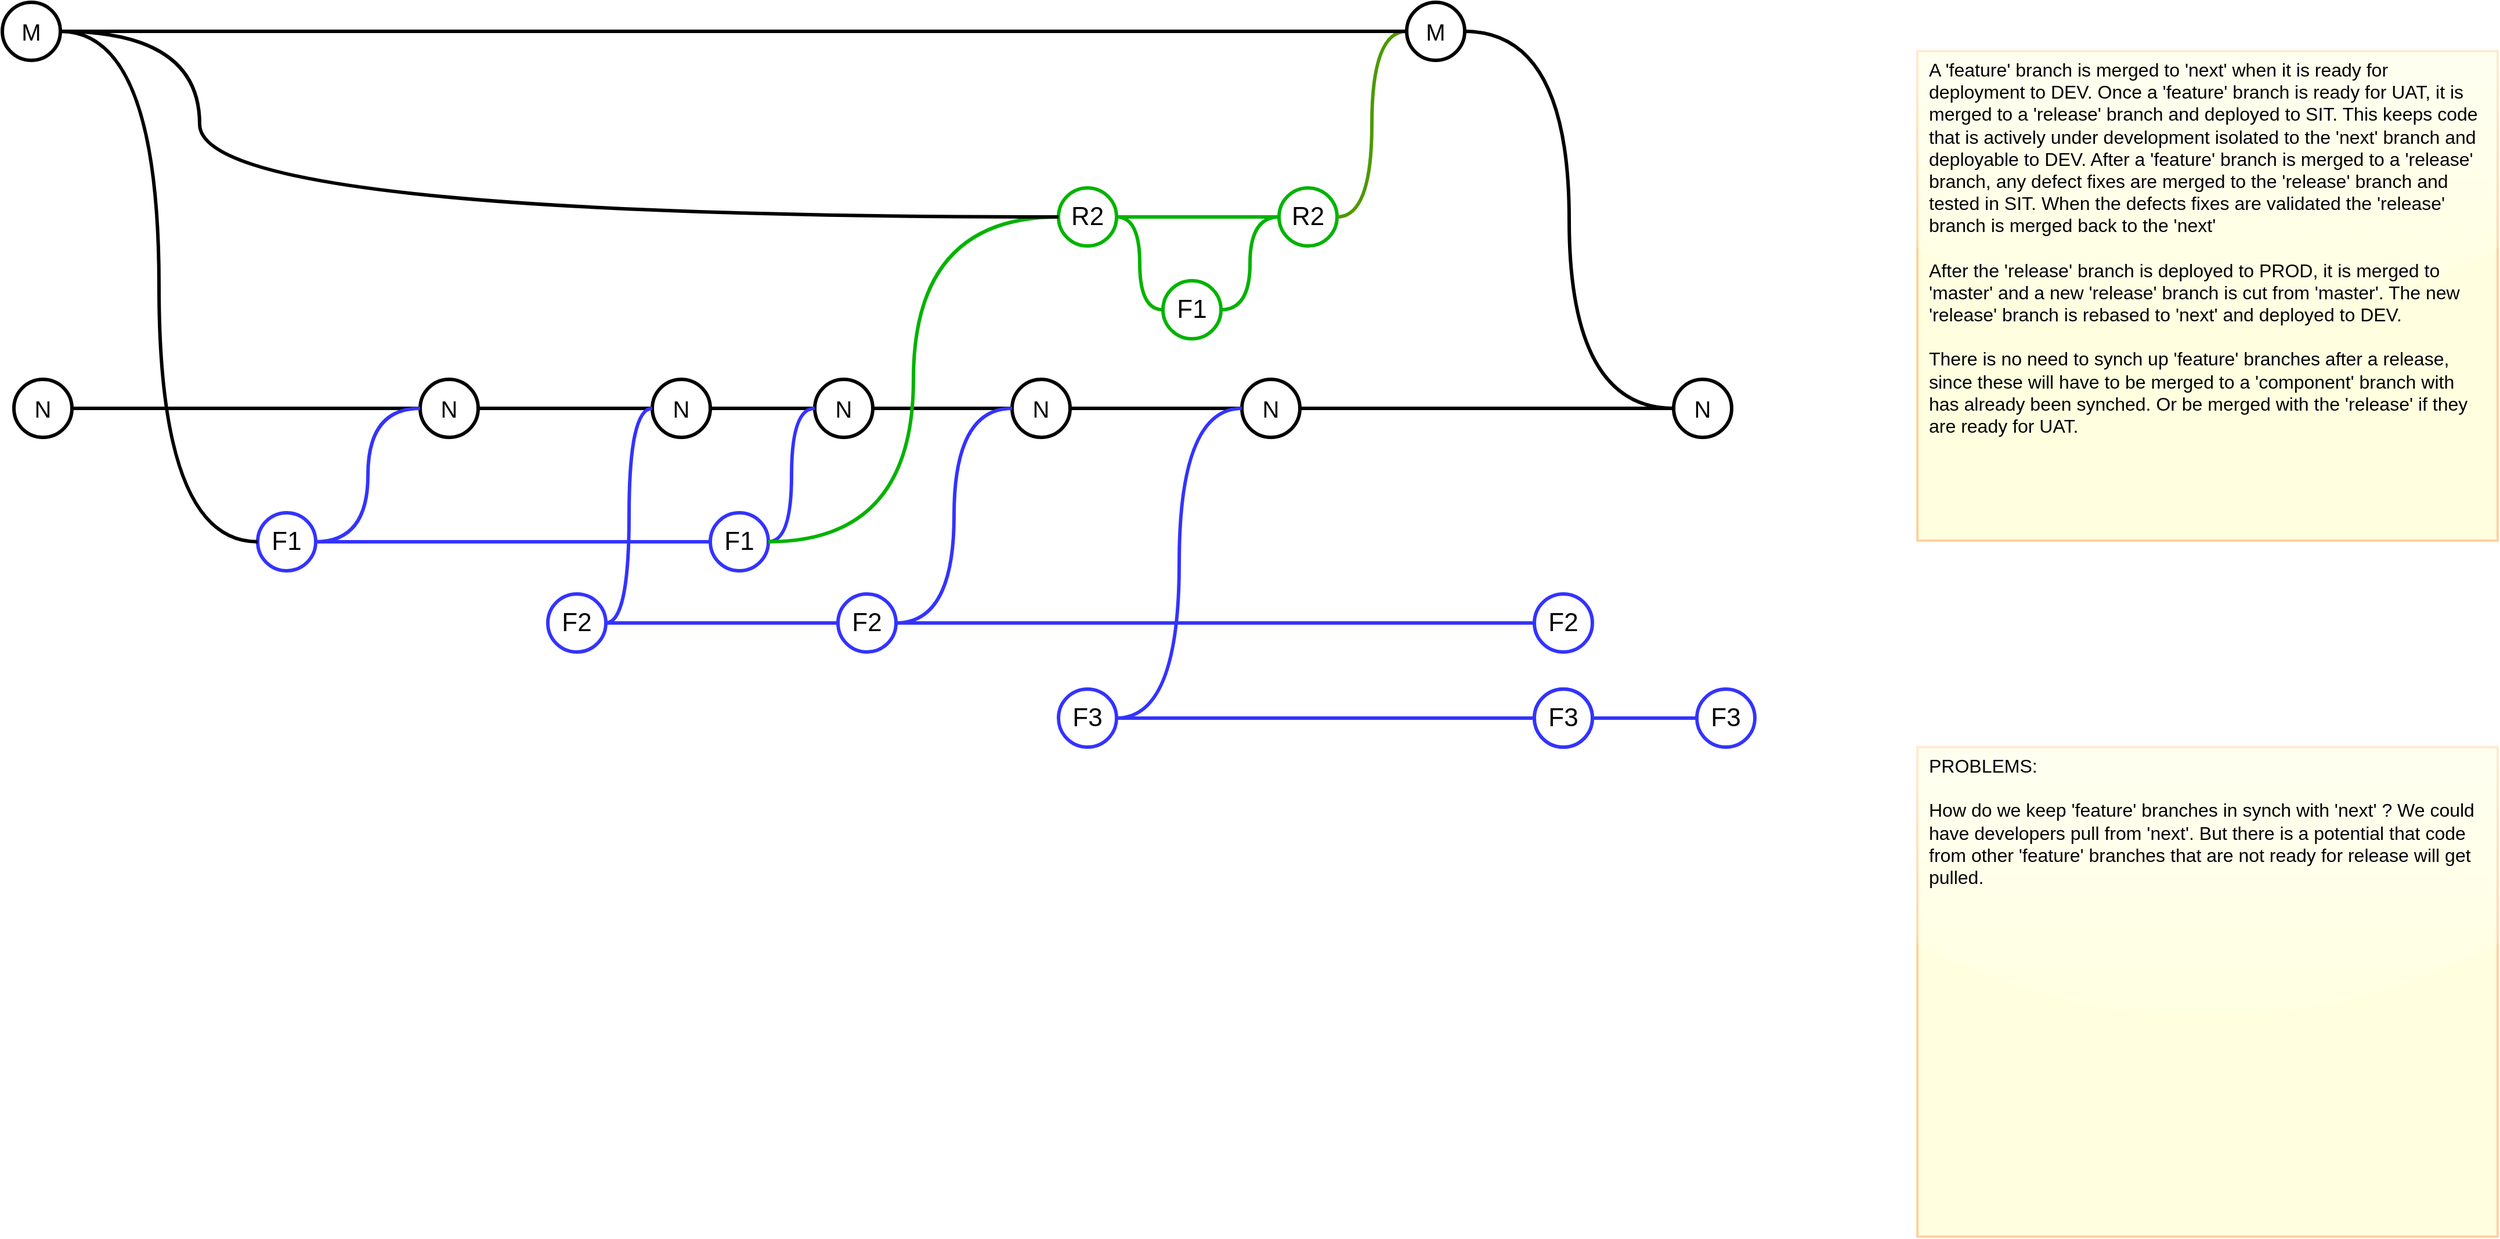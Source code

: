 <mxfile version="16.4.3" type="github">
  <diagram name="release" id="SDYwkOnSaY7hF5fSzO1D">
    <mxGraphModel dx="1871" dy="1062" grid="1" gridSize="10" guides="1" tooltips="1" connect="1" arrows="1" fold="1" page="1" pageScale="1" pageWidth="2336" pageHeight="1654" math="0" shadow="0">
      <root>
        <mxCell id="_iJ6i44_C3ucZC2toOJO-0" />
        <mxCell id="_iJ6i44_C3ucZC2toOJO-1" parent="_iJ6i44_C3ucZC2toOJO-0" />
        <mxCell id="_iJ6i44_C3ucZC2toOJO-3" value="N" style="ellipse;whiteSpace=wrap;html=1;aspect=fixed;fontSize=20;strokeWidth=3;" parent="_iJ6i44_C3ucZC2toOJO-1" vertex="1">
          <mxGeometry x="60" y="843" width="50" height="50" as="geometry" />
        </mxCell>
        <mxCell id="_iJ6i44_C3ucZC2toOJO-5" style="edgeStyle=orthogonalEdgeStyle;curved=1;rounded=0;orthogonalLoop=1;jettySize=auto;html=1;entryX=0;entryY=0.5;entryDx=0;entryDy=0;fontSize=20;endArrow=none;endFill=0;strokeColor=#000000;strokeWidth=3;" parent="_iJ6i44_C3ucZC2toOJO-1" source="_iJ6i44_C3ucZC2toOJO-6" target="_iJ6i44_C3ucZC2toOJO-17" edge="1">
          <mxGeometry relative="1" as="geometry" />
        </mxCell>
        <mxCell id="_iJ6i44_C3ucZC2toOJO-6" value="N" style="ellipse;whiteSpace=wrap;html=1;aspect=fixed;fontSize=20;strokeWidth=3;" parent="_iJ6i44_C3ucZC2toOJO-1" vertex="1">
          <mxGeometry x="410" y="843" width="50" height="50" as="geometry" />
        </mxCell>
        <mxCell id="_iJ6i44_C3ucZC2toOJO-7" style="edgeStyle=orthogonalEdgeStyle;curved=1;rounded=0;orthogonalLoop=1;jettySize=auto;html=1;exitX=1;exitY=0.5;exitDx=0;exitDy=0;entryX=0;entryY=0.5;entryDx=0;entryDy=0;fontSize=38;endArrow=none;endFill=0;strokeWidth=3;" parent="_iJ6i44_C3ucZC2toOJO-1" source="_iJ6i44_C3ucZC2toOJO-3" target="_iJ6i44_C3ucZC2toOJO-6" edge="1">
          <mxGeometry x="140" y="518" as="geometry" />
        </mxCell>
        <mxCell id="_iJ6i44_C3ucZC2toOJO-8" style="edgeStyle=orthogonalEdgeStyle;curved=1;rounded=0;orthogonalLoop=1;jettySize=auto;html=1;entryX=0;entryY=0.5;entryDx=0;entryDy=0;fontSize=24;endArrow=none;endFill=0;strokeWidth=3;strokeColor=#3333FF;" parent="_iJ6i44_C3ucZC2toOJO-1" source="_iJ6i44_C3ucZC2toOJO-12" target="_iJ6i44_C3ucZC2toOJO-6" edge="1">
          <mxGeometry x="140" y="518" as="geometry" />
        </mxCell>
        <mxCell id="_iJ6i44_C3ucZC2toOJO-9" style="edgeStyle=orthogonalEdgeStyle;curved=1;rounded=0;orthogonalLoop=1;jettySize=auto;html=1;entryX=0;entryY=0.5;entryDx=0;entryDy=0;fontSize=20;endArrow=none;endFill=0;strokeColor=#3333FF;strokeWidth=3;" parent="_iJ6i44_C3ucZC2toOJO-1" source="_iJ6i44_C3ucZC2toOJO-12" target="_iJ6i44_C3ucZC2toOJO-19" edge="1">
          <mxGeometry relative="1" as="geometry" />
        </mxCell>
        <mxCell id="_iJ6i44_C3ucZC2toOJO-12" value="F1" style="ellipse;whiteSpace=wrap;html=1;aspect=fixed;fontSize=22;strokeWidth=3;strokeColor=#3333FF;" parent="_iJ6i44_C3ucZC2toOJO-1" vertex="1">
          <mxGeometry x="270" y="958" width="50" height="50" as="geometry" />
        </mxCell>
        <mxCell id="_iJ6i44_C3ucZC2toOJO-14" style="edgeStyle=orthogonalEdgeStyle;curved=1;rounded=0;orthogonalLoop=1;jettySize=auto;html=1;entryX=0;entryY=0.5;entryDx=0;entryDy=0;fontSize=20;endArrow=none;endFill=0;strokeColor=#3333FF;strokeWidth=3;" parent="_iJ6i44_C3ucZC2toOJO-1" source="_iJ6i44_C3ucZC2toOJO-16" target="_iJ6i44_C3ucZC2toOJO-42" edge="1">
          <mxGeometry relative="1" as="geometry" />
        </mxCell>
        <mxCell id="_iJ6i44_C3ucZC2toOJO-16" value="F2" style="ellipse;whiteSpace=wrap;html=1;aspect=fixed;fontSize=22;strokeWidth=3;strokeColor=#3333FF;" parent="_iJ6i44_C3ucZC2toOJO-1" vertex="1">
          <mxGeometry x="520" y="1028" width="50" height="50" as="geometry" />
        </mxCell>
        <mxCell id="_iJ6i44_C3ucZC2toOJO-17" value="N" style="ellipse;whiteSpace=wrap;html=1;aspect=fixed;fontSize=20;strokeWidth=3;" parent="_iJ6i44_C3ucZC2toOJO-1" vertex="1">
          <mxGeometry x="610" y="843" width="50" height="50" as="geometry" />
        </mxCell>
        <mxCell id="_iJ6i44_C3ucZC2toOJO-18" style="edgeStyle=orthogonalEdgeStyle;curved=1;rounded=0;orthogonalLoop=1;jettySize=auto;html=1;fontSize=20;endArrow=none;endFill=0;strokeWidth=3;entryX=0;entryY=0.5;entryDx=0;entryDy=0;strokeColor=#3333FF;" parent="_iJ6i44_C3ucZC2toOJO-1" source="_iJ6i44_C3ucZC2toOJO-16" target="_iJ6i44_C3ucZC2toOJO-17" edge="1">
          <mxGeometry x="140" y="518" as="geometry" />
        </mxCell>
        <mxCell id="_iJ6i44_C3ucZC2toOJO-19" value="F1" style="ellipse;whiteSpace=wrap;html=1;aspect=fixed;fontSize=22;strokeWidth=3;strokeColor=#3333FF;" parent="_iJ6i44_C3ucZC2toOJO-1" vertex="1">
          <mxGeometry x="660" y="958" width="50" height="50" as="geometry" />
        </mxCell>
        <mxCell id="_iJ6i44_C3ucZC2toOJO-20" style="edgeStyle=orthogonalEdgeStyle;curved=1;rounded=0;orthogonalLoop=1;jettySize=auto;html=1;entryX=0;entryY=0.5;entryDx=0;entryDy=0;fontSize=20;endArrow=none;endFill=0;strokeColor=#000000;strokeWidth=3;" parent="_iJ6i44_C3ucZC2toOJO-1" source="_iJ6i44_C3ucZC2toOJO-22" target="_iJ6i44_C3ucZC2toOJO-39" edge="1">
          <mxGeometry relative="1" as="geometry" />
        </mxCell>
        <mxCell id="_iJ6i44_C3ucZC2toOJO-22" value="N" style="ellipse;whiteSpace=wrap;html=1;aspect=fixed;fontSize=20;strokeWidth=3;" parent="_iJ6i44_C3ucZC2toOJO-1" vertex="1">
          <mxGeometry x="750" y="843" width="50" height="50" as="geometry" />
        </mxCell>
        <mxCell id="_iJ6i44_C3ucZC2toOJO-23" style="edgeStyle=orthogonalEdgeStyle;curved=1;rounded=0;orthogonalLoop=1;jettySize=auto;html=1;entryX=0;entryY=0.5;entryDx=0;entryDy=0;fontSize=20;endArrow=none;endFill=0;strokeWidth=3;" parent="_iJ6i44_C3ucZC2toOJO-1" source="_iJ6i44_C3ucZC2toOJO-17" target="_iJ6i44_C3ucZC2toOJO-22" edge="1">
          <mxGeometry x="140" y="518" as="geometry" />
        </mxCell>
        <mxCell id="_iJ6i44_C3ucZC2toOJO-24" style="edgeStyle=orthogonalEdgeStyle;curved=1;rounded=0;orthogonalLoop=1;jettySize=auto;html=1;entryX=0;entryY=0.5;entryDx=0;entryDy=0;fontSize=20;endArrow=none;endFill=0;strokeWidth=3;strokeColor=#3333FF;" parent="_iJ6i44_C3ucZC2toOJO-1" source="_iJ6i44_C3ucZC2toOJO-19" target="_iJ6i44_C3ucZC2toOJO-22" edge="1">
          <mxGeometry x="140" y="518" as="geometry" />
        </mxCell>
        <mxCell id="_iJ6i44_C3ucZC2toOJO-25" value="R2" style="ellipse;whiteSpace=wrap;html=1;aspect=fixed;fontSize=22;strokeWidth=3;strokeColor=#00B300;" parent="_iJ6i44_C3ucZC2toOJO-1" vertex="1">
          <mxGeometry x="960" y="678" width="50" height="50" as="geometry" />
        </mxCell>
        <mxCell id="_iJ6i44_C3ucZC2toOJO-27" style="edgeStyle=orthogonalEdgeStyle;curved=1;rounded=0;orthogonalLoop=1;jettySize=auto;html=1;entryX=0;entryY=0.5;entryDx=0;entryDy=0;fontSize=22;endArrow=none;endFill=0;strokeWidth=3;strokeColor=#00B300;" parent="_iJ6i44_C3ucZC2toOJO-1" source="_iJ6i44_C3ucZC2toOJO-19" target="_iJ6i44_C3ucZC2toOJO-25" edge="1">
          <mxGeometry x="140" y="518" as="geometry" />
        </mxCell>
        <mxCell id="_iJ6i44_C3ucZC2toOJO-28" value="F1" style="ellipse;whiteSpace=wrap;html=1;aspect=fixed;fontSize=22;strokeWidth=3;strokeColor=#00B300;" parent="_iJ6i44_C3ucZC2toOJO-1" vertex="1">
          <mxGeometry x="1050" y="758" width="50" height="50" as="geometry" />
        </mxCell>
        <mxCell id="_iJ6i44_C3ucZC2toOJO-29" style="edgeStyle=orthogonalEdgeStyle;curved=1;rounded=0;orthogonalLoop=1;jettySize=auto;html=1;entryX=0;entryY=0.5;entryDx=0;entryDy=0;fontSize=20;endArrow=none;endFill=0;strokeColor=#00B300;strokeWidth=3;" parent="_iJ6i44_C3ucZC2toOJO-1" source="_iJ6i44_C3ucZC2toOJO-25" target="_iJ6i44_C3ucZC2toOJO-28" edge="1">
          <mxGeometry x="140" y="518" as="geometry" />
        </mxCell>
        <mxCell id="_iJ6i44_C3ucZC2toOJO-31" value="R2" style="ellipse;whiteSpace=wrap;html=1;aspect=fixed;fontSize=22;strokeWidth=3;strokeColor=#00B300;" parent="_iJ6i44_C3ucZC2toOJO-1" vertex="1">
          <mxGeometry x="1150" y="678" width="50" height="50" as="geometry" />
        </mxCell>
        <mxCell id="_iJ6i44_C3ucZC2toOJO-32" style="edgeStyle=orthogonalEdgeStyle;curved=1;rounded=0;orthogonalLoop=1;jettySize=auto;html=1;entryX=0;entryY=0.5;entryDx=0;entryDy=0;fontSize=20;endArrow=none;endFill=0;strokeColor=#00B300;strokeWidth=3;" parent="_iJ6i44_C3ucZC2toOJO-1" source="_iJ6i44_C3ucZC2toOJO-25" target="_iJ6i44_C3ucZC2toOJO-31" edge="1">
          <mxGeometry x="140" y="518" as="geometry" />
        </mxCell>
        <mxCell id="_iJ6i44_C3ucZC2toOJO-33" style="edgeStyle=orthogonalEdgeStyle;curved=1;rounded=0;orthogonalLoop=1;jettySize=auto;html=1;fontSize=20;endArrow=none;endFill=0;strokeColor=#00B300;strokeWidth=3;entryX=0;entryY=0.5;entryDx=0;entryDy=0;" parent="_iJ6i44_C3ucZC2toOJO-1" source="_iJ6i44_C3ucZC2toOJO-28" target="_iJ6i44_C3ucZC2toOJO-31" edge="1">
          <mxGeometry x="140" y="518" as="geometry">
            <mxPoint x="1120" y="698" as="targetPoint" />
          </mxGeometry>
        </mxCell>
        <mxCell id="e6lGBRluWbpVPNSCwL4w-2" style="edgeStyle=orthogonalEdgeStyle;curved=1;rounded=0;orthogonalLoop=1;jettySize=auto;html=1;entryX=0;entryY=0.5;entryDx=0;entryDy=0;endArrow=none;endFill=0;strokeWidth=3;" parent="_iJ6i44_C3ucZC2toOJO-1" source="_iJ6i44_C3ucZC2toOJO-34" target="_iJ6i44_C3ucZC2toOJO-45" edge="1">
          <mxGeometry relative="1" as="geometry" />
        </mxCell>
        <mxCell id="_iJ6i44_C3ucZC2toOJO-34" value="M" style="ellipse;whiteSpace=wrap;html=1;aspect=fixed;fontSize=20;strokeWidth=3;" parent="_iJ6i44_C3ucZC2toOJO-1" vertex="1">
          <mxGeometry x="1260" y="518" width="50" height="50" as="geometry" />
        </mxCell>
        <mxCell id="_iJ6i44_C3ucZC2toOJO-35" style="edgeStyle=orthogonalEdgeStyle;curved=1;rounded=0;orthogonalLoop=1;jettySize=auto;html=1;entryX=0;entryY=0.5;entryDx=0;entryDy=0;fontSize=20;endArrow=none;endFill=0;strokeColor=#4D9900;strokeWidth=3;" parent="_iJ6i44_C3ucZC2toOJO-1" source="_iJ6i44_C3ucZC2toOJO-31" target="_iJ6i44_C3ucZC2toOJO-34" edge="1">
          <mxGeometry x="140" y="518" as="geometry" />
        </mxCell>
        <mxCell id="_iJ6i44_C3ucZC2toOJO-36" style="edgeStyle=orthogonalEdgeStyle;curved=1;rounded=0;orthogonalLoop=1;jettySize=auto;html=1;entryX=0;entryY=0.5;entryDx=0;entryDy=0;fontSize=20;endArrow=none;endFill=0;strokeColor=#000000;strokeWidth=3;" parent="_iJ6i44_C3ucZC2toOJO-1" source="_iJ6i44_C3ucZC2toOJO-37" target="_iJ6i44_C3ucZC2toOJO-34" edge="1">
          <mxGeometry relative="1" as="geometry" />
        </mxCell>
        <mxCell id="-XLFNbenea3RnE9qj9W5-0" style="edgeStyle=orthogonalEdgeStyle;orthogonalLoop=1;jettySize=auto;html=1;entryX=0;entryY=0.5;entryDx=0;entryDy=0;curved=1;strokeWidth=3;endArrow=none;endFill=0;" parent="_iJ6i44_C3ucZC2toOJO-1" source="_iJ6i44_C3ucZC2toOJO-37" target="_iJ6i44_C3ucZC2toOJO-12" edge="1">
          <mxGeometry relative="1" as="geometry">
            <mxPoint x="140" y="703" as="targetPoint" />
          </mxGeometry>
        </mxCell>
        <mxCell id="e6lGBRluWbpVPNSCwL4w-0" style="edgeStyle=orthogonalEdgeStyle;rounded=0;orthogonalLoop=1;jettySize=auto;html=1;entryX=0;entryY=0.5;entryDx=0;entryDy=0;curved=1;strokeWidth=3;endArrow=none;endFill=0;" parent="_iJ6i44_C3ucZC2toOJO-1" source="_iJ6i44_C3ucZC2toOJO-37" target="_iJ6i44_C3ucZC2toOJO-25" edge="1">
          <mxGeometry relative="1" as="geometry">
            <Array as="points">
              <mxPoint x="220" y="543" />
              <mxPoint x="220" y="703" />
            </Array>
          </mxGeometry>
        </mxCell>
        <mxCell id="_iJ6i44_C3ucZC2toOJO-37" value="M" style="ellipse;whiteSpace=wrap;html=1;aspect=fixed;fontSize=20;strokeWidth=3;" parent="_iJ6i44_C3ucZC2toOJO-1" vertex="1">
          <mxGeometry x="50" y="518" width="50" height="50" as="geometry" />
        </mxCell>
        <mxCell id="_iJ6i44_C3ucZC2toOJO-38" style="edgeStyle=orthogonalEdgeStyle;curved=1;rounded=0;orthogonalLoop=1;jettySize=auto;html=1;fontSize=20;endArrow=none;endFill=0;strokeColor=#000000;strokeWidth=3;" parent="_iJ6i44_C3ucZC2toOJO-1" source="_iJ6i44_C3ucZC2toOJO-39" target="_iJ6i44_C3ucZC2toOJO-47" edge="1">
          <mxGeometry relative="1" as="geometry" />
        </mxCell>
        <mxCell id="_iJ6i44_C3ucZC2toOJO-39" value="N" style="ellipse;whiteSpace=wrap;html=1;aspect=fixed;fontSize=20;strokeWidth=3;" parent="_iJ6i44_C3ucZC2toOJO-1" vertex="1">
          <mxGeometry x="920" y="843" width="50" height="50" as="geometry" />
        </mxCell>
        <mxCell id="_iJ6i44_C3ucZC2toOJO-40" style="edgeStyle=orthogonalEdgeStyle;curved=1;rounded=0;orthogonalLoop=1;jettySize=auto;html=1;entryX=0;entryY=0.5;entryDx=0;entryDy=0;fontSize=20;endArrow=none;endFill=0;strokeColor=#3333FF;strokeWidth=3;" parent="_iJ6i44_C3ucZC2toOJO-1" source="_iJ6i44_C3ucZC2toOJO-42" target="_iJ6i44_C3ucZC2toOJO-39" edge="1">
          <mxGeometry relative="1" as="geometry" />
        </mxCell>
        <mxCell id="_iJ6i44_C3ucZC2toOJO-41" style="edgeStyle=orthogonalEdgeStyle;curved=1;rounded=0;orthogonalLoop=1;jettySize=auto;html=1;fontFamily=Helvetica;fontSize=17;fontColor=#FFFFFF;endArrow=none;endFill=0;strokeColor=#3333FF;strokeWidth=3;" parent="_iJ6i44_C3ucZC2toOJO-1" source="_iJ6i44_C3ucZC2toOJO-42" target="_iJ6i44_C3ucZC2toOJO-52" edge="1">
          <mxGeometry relative="1" as="geometry" />
        </mxCell>
        <mxCell id="_iJ6i44_C3ucZC2toOJO-42" value="F2" style="ellipse;whiteSpace=wrap;html=1;aspect=fixed;fontSize=22;strokeWidth=3;strokeColor=#3333FF;" parent="_iJ6i44_C3ucZC2toOJO-1" vertex="1">
          <mxGeometry x="770" y="1028" width="50" height="50" as="geometry" />
        </mxCell>
        <mxCell id="_iJ6i44_C3ucZC2toOJO-45" value="N" style="ellipse;whiteSpace=wrap;html=1;aspect=fixed;fontSize=20;strokeWidth=3;" parent="_iJ6i44_C3ucZC2toOJO-1" vertex="1">
          <mxGeometry x="1490" y="843" width="50" height="50" as="geometry" />
        </mxCell>
        <mxCell id="_iJ6i44_C3ucZC2toOJO-46" style="edgeStyle=orthogonalEdgeStyle;curved=1;rounded=0;orthogonalLoop=1;jettySize=auto;html=1;fontSize=20;endArrow=none;endFill=0;strokeColor=#000000;strokeWidth=3;entryX=0;entryY=0.5;entryDx=0;entryDy=0;" parent="_iJ6i44_C3ucZC2toOJO-1" source="_iJ6i44_C3ucZC2toOJO-47" target="_iJ6i44_C3ucZC2toOJO-45" edge="1">
          <mxGeometry relative="1" as="geometry">
            <mxPoint x="1460" y="910" as="targetPoint" />
          </mxGeometry>
        </mxCell>
        <mxCell id="_iJ6i44_C3ucZC2toOJO-47" value="N" style="ellipse;whiteSpace=wrap;html=1;aspect=fixed;fontSize=20;strokeWidth=3;" parent="_iJ6i44_C3ucZC2toOJO-1" vertex="1">
          <mxGeometry x="1118" y="843" width="50" height="50" as="geometry" />
        </mxCell>
        <mxCell id="_iJ6i44_C3ucZC2toOJO-48" style="edgeStyle=orthogonalEdgeStyle;curved=1;rounded=0;orthogonalLoop=1;jettySize=auto;html=1;entryX=0;entryY=0.5;entryDx=0;entryDy=0;fontSize=20;endArrow=none;endFill=0;strokeColor=#3333FF;strokeWidth=3;" parent="_iJ6i44_C3ucZC2toOJO-1" source="_iJ6i44_C3ucZC2toOJO-51" target="_iJ6i44_C3ucZC2toOJO-47" edge="1">
          <mxGeometry relative="1" as="geometry" />
        </mxCell>
        <mxCell id="_iJ6i44_C3ucZC2toOJO-49" style="edgeStyle=orthogonalEdgeStyle;curved=1;rounded=0;orthogonalLoop=1;jettySize=auto;html=1;entryX=0;entryY=0.5;entryDx=0;entryDy=0;fontFamily=Helvetica;fontSize=17;fontColor=#FFFFFF;endArrow=none;endFill=0;strokeColor=#3333FF;strokeWidth=3;" parent="_iJ6i44_C3ucZC2toOJO-1" source="_iJ6i44_C3ucZC2toOJO-51" target="_iJ6i44_C3ucZC2toOJO-60" edge="1">
          <mxGeometry relative="1" as="geometry" />
        </mxCell>
        <mxCell id="_iJ6i44_C3ucZC2toOJO-51" value="F3" style="ellipse;whiteSpace=wrap;html=1;aspect=fixed;fontSize=22;strokeWidth=3;strokeColor=#3333FF;" parent="_iJ6i44_C3ucZC2toOJO-1" vertex="1">
          <mxGeometry x="960" y="1110" width="50" height="50" as="geometry" />
        </mxCell>
        <mxCell id="_iJ6i44_C3ucZC2toOJO-52" value="F2" style="ellipse;whiteSpace=wrap;html=1;aspect=fixed;fontSize=22;strokeWidth=3;strokeColor=#3333FF;" parent="_iJ6i44_C3ucZC2toOJO-1" vertex="1">
          <mxGeometry x="1370" y="1028" width="50" height="50" as="geometry" />
        </mxCell>
        <mxCell id="_iJ6i44_C3ucZC2toOJO-59" style="edgeStyle=orthogonalEdgeStyle;curved=1;rounded=0;orthogonalLoop=1;jettySize=auto;html=1;entryX=0;entryY=0.5;entryDx=0;entryDy=0;fontFamily=Helvetica;fontSize=17;fontColor=#FFFFFF;endArrow=none;endFill=0;strokeColor=#3333FF;strokeWidth=3;" parent="_iJ6i44_C3ucZC2toOJO-1" source="_iJ6i44_C3ucZC2toOJO-60" target="_iJ6i44_C3ucZC2toOJO-65" edge="1">
          <mxGeometry relative="1" as="geometry" />
        </mxCell>
        <mxCell id="_iJ6i44_C3ucZC2toOJO-60" value="C3" style="ellipse;whiteSpace=wrap;html=1;aspect=fixed;fontSize=22;strokeWidth=3;strokeColor=#3333FF;" parent="_iJ6i44_C3ucZC2toOJO-1" vertex="1">
          <mxGeometry x="1370" y="1110" width="50" height="50" as="geometry" />
        </mxCell>
        <mxCell id="_iJ6i44_C3ucZC2toOJO-65" value="F3" style="ellipse;whiteSpace=wrap;html=1;aspect=fixed;fontSize=22;strokeWidth=3;strokeColor=#3333FF;" parent="_iJ6i44_C3ucZC2toOJO-1" vertex="1">
          <mxGeometry x="1510" y="1110" width="50" height="50" as="geometry" />
        </mxCell>
        <mxCell id="_iJ6i44_C3ucZC2toOJO-66" value="F3" style="ellipse;whiteSpace=wrap;html=1;aspect=fixed;fontSize=22;strokeWidth=3;strokeColor=#3333FF;" parent="_iJ6i44_C3ucZC2toOJO-1" vertex="1">
          <mxGeometry x="1370" y="1110" width="50" height="50" as="geometry" />
        </mxCell>
        <mxCell id="_iJ6i44_C3ucZC2toOJO-67" value="A &#39;feature&#39; branch is merged to &#39;next&#39; when it is ready for deployment to DEV. Once a &#39;feature&#39; branch is ready for UAT, it is merged to a &#39;release&#39; branch and deployed to SIT. This keeps code that is actively under development isolated to the &#39;next&#39; branch and deployable to DEV. After a &#39;feature&#39; branch is merged to a &#39;release&#39; branch, any defect fixes are merged to the &#39;release&#39; branch and tested in SIT. When the defects fixes are validated the &#39;release&#39; branch is merged back to the &#39;next&#39;&lt;br&gt;&lt;br&gt;After the &#39;release&#39; branch is deployed to PROD, it is merged to &#39;master&#39; and a new &#39;release&#39; branch is cut from &#39;master&#39;. The new &#39;release&#39; branch is rebased to &#39;next&#39; and deployed to DEV.&lt;br&gt;&lt;br&gt;There is no need to synch up &#39;feature&#39; branches after a release, since these will have to be merged to a &#39;component&#39; branch with has already been synched. Or be merged with the &#39;release&#39; if they are ready for UAT." style="text;html=1;strokeColor=#FFB366;fillColor=#FFFFCC;align=left;verticalAlign=top;whiteSpace=wrap;rounded=0;fontSize=16;perimeterSpacing=2;strokeWidth=2;opacity=60;shadow=0;glass=1;fontFamily=Helvetica;sketch=0;spacingLeft=8;labelPosition=center;verticalLabelPosition=middle;spacingRight=8;" parent="_iJ6i44_C3ucZC2toOJO-1" vertex="1">
          <mxGeometry x="1700" y="560" width="500" height="422" as="geometry" />
        </mxCell>
        <mxCell id="f3lHC2IzpjxRuybxEILP-0" value="PROBLEMS:&lt;br&gt;&lt;br&gt;How do we keep &#39;feature&#39; branches in synch with &#39;next&#39; ? We could have developers pull from &#39;next&#39;. But there is a potential that code from other &#39;feature&#39; branches that are not ready for release will get pulled.&amp;nbsp;" style="text;html=1;strokeColor=#FFB366;fillColor=#FFFFCC;align=left;verticalAlign=top;whiteSpace=wrap;rounded=0;fontSize=16;perimeterSpacing=2;strokeWidth=2;opacity=60;shadow=0;glass=1;fontFamily=Helvetica;sketch=0;spacingLeft=8;labelPosition=center;verticalLabelPosition=middle;spacingRight=8;" vertex="1" parent="_iJ6i44_C3ucZC2toOJO-1">
          <mxGeometry x="1700" y="1160" width="500" height="422" as="geometry" />
        </mxCell>
      </root>
    </mxGraphModel>
  </diagram>
</mxfile>
